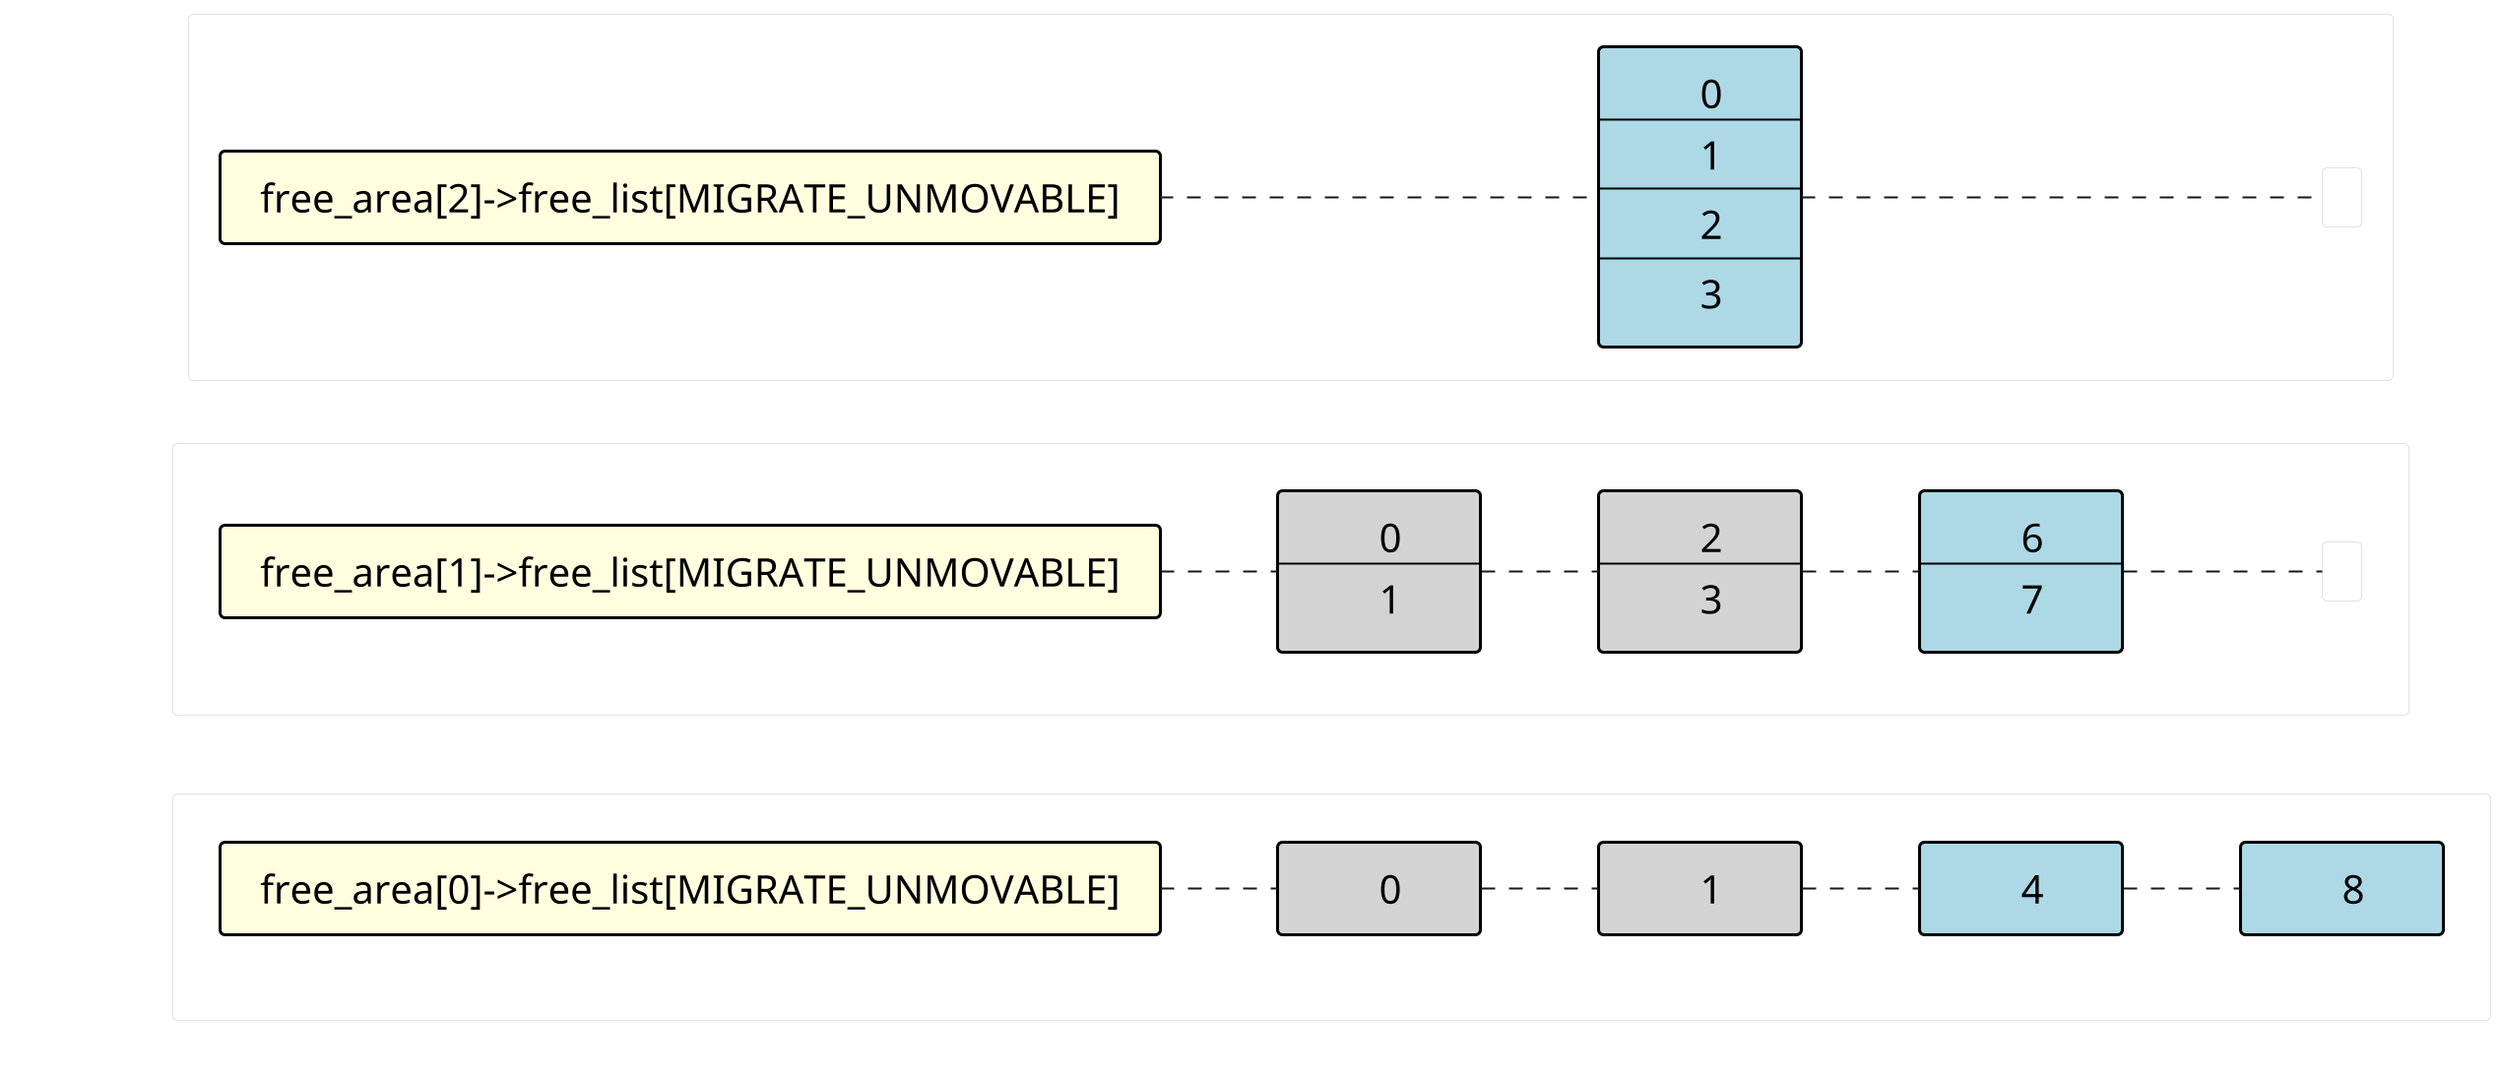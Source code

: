 @startuml

scale 2/1
left to right direction
skinparam ComponentStyle rectangle
skinparam Component {
    FontSize 20
    BackgroundColor LightBlue
    BorderThickness 1.5
    BorderColor black
}

skinparam Rectangle {
    FontSize 0
    BackgroundColor transparent
    BorderThickness 0
}

rectangle r0 {
    component "  free_area[2]->free_list[MIGRATE_UNMOVABLE]  " as r0_c1 #LightYellow
    component r0_c2 [
    \t0\t
    ----
    \t1\t
    ----
    \t2\t
    ----
    \t3\t
    ]
    rectangle tag0

    [r0_c1]-down..[r0_c2]
    [r0_c2]-down..[tag0]
}

rectangle r1 {
    component "  free_area[1]->free_list[MIGRATE_UNMOVABLE]  " as r1_c1 #LightYellow
    component r1_c2 #LightGrey [
    \t0\t
    ----
    \t1\t
    ]

    component r1_c3 #LightGrey [
    \t2\t
    ----
    \t3\t
    ]

    component r1_c4 [
    \t6\t
    ----
    \t7\t
    ]

    rectangle tag1

    [r1_c1]-down.[r1_c2]
    [r1_c2]-down.[r1_c3]
    [r1_c3]-down.[r1_c4]
    [r1_c4]-down.[tag1]
}

rectangle r2 {
    component "  free_area[0]->free_list[MIGRATE_UNMOVABLE]  " as r2_c1 #LightYellow
    component "\t0\t" as r2_c2 #LightGrey
    component "\t1\t" as r2_c3 #LightGrey
    component "\t4\t" as r2_c4
    component "\t8\t" as r2_c5

    [r2_c1]-down.[r2_c2]
    [r2_c2]-down.[r2_c3]
    [r2_c3]-down.[r2_c4]
    [r2_c4]-down.[r2_c5]
}

r1-left[hidden]-r2

@enduml
